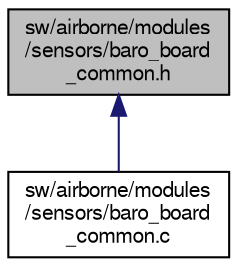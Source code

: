 digraph "sw/airborne/modules/sensors/baro_board_common.h"
{
  edge [fontname="FreeSans",fontsize="10",labelfontname="FreeSans",labelfontsize="10"];
  node [fontname="FreeSans",fontsize="10",shape=record];
  Node1 [label="sw/airborne/modules\l/sensors/baro_board\l_common.h",height=0.2,width=0.4,color="black", fillcolor="grey75", style="filled", fontcolor="black"];
  Node1 -> Node2 [dir="back",color="midnightblue",fontsize="10",style="solid",fontname="FreeSans"];
  Node2 [label="sw/airborne/modules\l/sensors/baro_board\l_common.c",height=0.2,width=0.4,color="black", fillcolor="white", style="filled",URL="$baro__board__common_8c.html",tooltip="General interface for board integrated barometers. "];
}
